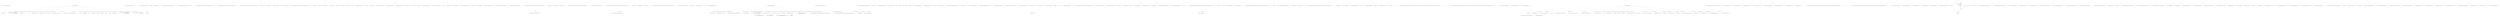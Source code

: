 digraph  {
n72 [label="QuantConnect.Scheduling.ScheduledEvent", span=""];
n73 [label="QuantConnect.Scheduling.ScheduledEventException", span=""];
n0 [cluster="QuantConnect.Scheduling.ScheduledEvent.ScheduledEvent(string, System.DateTime, System.Action<string, System.DateTime>)", label="Entry QuantConnect.Scheduling.ScheduledEvent.ScheduledEvent(string, System.DateTime, System.Action<string, System.DateTime>)", span="88-88"];
n1 [cluster="QuantConnect.Scheduling.ScheduledEvent.ScheduledEvent(string, System.DateTime, System.Action<string, System.DateTime>)", label="Exit QuantConnect.Scheduling.ScheduledEvent.ScheduledEvent(string, System.DateTime, System.Action<string, System.DateTime>)", span="88-88"];
n2 [cluster="QuantConnect.Scheduling.ScheduledEvent.ScheduledEvent(string, System.Collections.Generic.IEnumerable<System.DateTime>, System.Action<string, System.DateTime>)", label="Entry QuantConnect.Scheduling.ScheduledEvent.ScheduledEvent(string, System.Collections.Generic.IEnumerable<System.DateTime>, System.Action<string, System.DateTime>)", span="99-99"];
n3 [cluster="QuantConnect.Scheduling.ScheduledEvent.ScheduledEvent(string, System.Collections.Generic.IEnumerable<System.DateTime>, System.Action<string, System.DateTime>)", label="Exit QuantConnect.Scheduling.ScheduledEvent.ScheduledEvent(string, System.Collections.Generic.IEnumerable<System.DateTime>, System.Action<string, System.DateTime>)", span="99-99"];
n4 [cluster="QuantConnect.Scheduling.ScheduledEvent.ScheduledEvent(string, System.Collections.Generic.IEnumerator<System.DateTime>, System.Action<string, System.DateTime>)", label="Entry QuantConnect.Scheduling.ScheduledEvent.ScheduledEvent(string, System.Collections.Generic.IEnumerator<System.DateTime>, System.Action<string, System.DateTime>)", span="110-110"];
n5 [cluster="QuantConnect.Scheduling.ScheduledEvent.ScheduledEvent(string, System.Collections.Generic.IEnumerator<System.DateTime>, System.Action<string, System.DateTime>)", label="_name = name", span="112-112"];
n6 [cluster="QuantConnect.Scheduling.ScheduledEvent.ScheduledEvent(string, System.Collections.Generic.IEnumerator<System.DateTime>, System.Action<string, System.DateTime>)", label="_callback = callback", span="113-113"];
n7 [cluster="QuantConnect.Scheduling.ScheduledEvent.ScheduledEvent(string, System.Collections.Generic.IEnumerator<System.DateTime>, System.Action<string, System.DateTime>)", label="_orderedEventUtcTimes = orderedEventUtcTimes", span="114-114"];
n8 [cluster="QuantConnect.Scheduling.ScheduledEvent.ScheduledEvent(string, System.Collections.Generic.IEnumerator<System.DateTime>, System.Action<string, System.DateTime>)", label="_endOfScheduledEvents = !_orderedEventUtcTimes.MoveNext()", span="117-117"];
n9 [cluster="QuantConnect.Scheduling.ScheduledEvent.ScheduledEvent(string, System.Collections.Generic.IEnumerator<System.DateTime>, System.Action<string, System.DateTime>)", label="Enabled = true", span="119-119"];
n11 [cluster="System.Collections.IEnumerator.MoveNext()", label="Entry System.Collections.IEnumerator.MoveNext()", span="0-0"];
n10 [cluster="QuantConnect.Scheduling.ScheduledEvent.ScheduledEvent(string, System.Collections.Generic.IEnumerator<System.DateTime>, System.Action<string, System.DateTime>)", label="Exit QuantConnect.Scheduling.ScheduledEvent.ScheduledEvent(string, System.Collections.Generic.IEnumerator<System.DateTime>, System.Action<string, System.DateTime>)", span="110-110"];
n12 [cluster="QuantConnect.Scheduling.ScheduledEvent.Scan(System.DateTime)", label="Entry QuantConnect.Scheduling.ScheduledEvent.Scan(System.DateTime)", span="126-126"];
n13 [cluster="QuantConnect.Scheduling.ScheduledEvent.Scan(System.DateTime)", label=_endOfScheduledEvents, span="128-128"];
n23 [cluster="QuantConnect.Scheduling.ScheduledEvent.Scan(System.DateTime)", label="utcTime >= _orderedEventUtcTimes.Current", span="154-154"];
n25 [cluster="QuantConnect.Scheduling.ScheduledEvent.Scan(System.DateTime)", label="Log.Trace(string.Format(''ScheduledEvent.{0}: Firing at {1} UTC Scheduled at {2} UTC'', Name,\r\n                            utcTime.ToString(DateFormat.UI),\r\n                            _orderedEventUtcTimes.Current.ToString(DateFormat.UI))\r\n                            )", span="158-161"];
n14 [cluster="QuantConnect.Scheduling.ScheduledEvent.Scan(System.DateTime)", label="return;", span="130-130"];
n15 [cluster="QuantConnect.Scheduling.ScheduledEvent.Scan(System.DateTime)", label=_needsMoveNext, span="135-135"];
n16 [cluster="QuantConnect.Scheduling.ScheduledEvent.Scan(System.DateTime)", label="!_orderedEventUtcTimes.MoveNext()", span="138-138"];
n17 [cluster="QuantConnect.Scheduling.ScheduledEvent.Scan(System.DateTime)", label=IsLoggingEnabled, span="140-140"];
n21 [cluster="QuantConnect.Scheduling.ScheduledEvent.Scan(System.DateTime)", label=IsLoggingEnabled, span="147-147"];
n18 [cluster="QuantConnect.Scheduling.ScheduledEvent.Scan(System.DateTime)", label="Log.Trace(string.Format(''ScheduledEvent.{0}: Completed scheduled events.'', Name))", span="142-142"];
n19 [cluster="QuantConnect.Scheduling.ScheduledEvent.Scan(System.DateTime)", label="_endOfScheduledEvents = true", span="144-144"];
n31 [cluster="string.Format(string, object)", label="Entry string.Format(string, object)", span="0-0"];
n32 [cluster="QuantConnect.Logging.Log.Trace(string, bool)", label="Entry QuantConnect.Logging.Log.Trace(string, bool)", span="106-106"];
n20 [cluster="QuantConnect.Scheduling.ScheduledEvent.Scan(System.DateTime)", label="return;", span="145-145"];
n22 [cluster="QuantConnect.Scheduling.ScheduledEvent.Scan(System.DateTime)", label="Log.Trace(string.Format(''ScheduledEvent.{0}: Next event: {1} UTC'', Name, _orderedEventUtcTimes.Current.ToString(DateFormat.UI)))", span="149-149"];
n33 [cluster="System.DateTime.ToString(string)", label="Entry System.DateTime.ToString(string)", span="0-0"];
n34 [cluster="string.Format(string, object, object)", label="Entry string.Format(string, object, object)", span="0-0"];
n24 [cluster="QuantConnect.Scheduling.ScheduledEvent.Scan(System.DateTime)", label=IsLoggingEnabled, span="156-156"];
n28 [cluster="QuantConnect.Scheduling.ScheduledEvent.Scan(System.DateTime)", label="_needsMoveNext = false", span="170-170"];
n26 [cluster="QuantConnect.Scheduling.ScheduledEvent.Scan(System.DateTime)", label="OnEventFired(_orderedEventUtcTimes.Current)", span="164-164"];
n35 [cluster="string.Format(string, object, object, object)", label="Entry string.Format(string, object, object, object)", span="0-0"];
n27 [cluster="QuantConnect.Scheduling.ScheduledEvent.Scan(System.DateTime)", label="_needsMoveNext = true", span="165-165"];
n36 [cluster="QuantConnect.Scheduling.ScheduledEvent.OnEventFired(System.DateTime)", label="Entry QuantConnect.Scheduling.ScheduledEvent.OnEventFired(System.DateTime)", span="228-228"];
n29 [cluster="QuantConnect.Scheduling.ScheduledEvent.Scan(System.DateTime)", label=_needsMoveNext, span="176-176"];
n30 [cluster="QuantConnect.Scheduling.ScheduledEvent.Scan(System.DateTime)", label="Exit QuantConnect.Scheduling.ScheduledEvent.Scan(System.DateTime)", span="126-126"];
n37 [cluster="QuantConnect.Scheduling.ScheduledEvent.SkipEventsUntil(System.DateTime)", label="Entry QuantConnect.Scheduling.ScheduledEvent.SkipEventsUntil(System.DateTime)", span="183-183"];
n38 [cluster="QuantConnect.Scheduling.ScheduledEvent.SkipEventsUntil(System.DateTime)", label="utcTime < _orderedEventUtcTimes.Current", span="186-186"];
n41 [cluster="QuantConnect.Scheduling.ScheduledEvent.SkipEventsUntil(System.DateTime)", label="utcTime <= _orderedEventUtcTimes.Current", span="191-191"];
n44 [cluster="QuantConnect.Scheduling.ScheduledEvent.SkipEventsUntil(System.DateTime)", label="Log.Trace(string.Format(''ScheduledEvent.{0}: Skipped events before {1}. Next event: {2}'', Name,\r\n                            utcTime.ToString(DateFormat.UI),\r\n                            _orderedEventUtcTimes.Current.ToString(DateFormat.UI)\r\n                            ))", span="198-201"];
n47 [cluster="QuantConnect.Scheduling.ScheduledEvent.SkipEventsUntil(System.DateTime)", label="Log.Trace(string.Format(''ScheduledEvent.{0}: Exhausted event stream during skip until {1}'', Name,\r\n                    utcTime.ToString(DateFormat.UI)\r\n                    ))", span="208-210"];
n39 [cluster="QuantConnect.Scheduling.ScheduledEvent.SkipEventsUntil(System.DateTime)", label="return;", span="186-186"];
n40 [cluster="QuantConnect.Scheduling.ScheduledEvent.SkipEventsUntil(System.DateTime)", label="_orderedEventUtcTimes.MoveNext()", span="188-188"];
n46 [cluster="QuantConnect.Scheduling.ScheduledEvent.SkipEventsUntil(System.DateTime)", label=IsLoggingEnabled, span="206-206"];
n42 [cluster="QuantConnect.Scheduling.ScheduledEvent.SkipEventsUntil(System.DateTime)", label="_needsMoveNext = false", span="194-194"];
n43 [cluster="QuantConnect.Scheduling.ScheduledEvent.SkipEventsUntil(System.DateTime)", label=IsLoggingEnabled, span="196-196"];
n45 [cluster="QuantConnect.Scheduling.ScheduledEvent.SkipEventsUntil(System.DateTime)", label="return;", span="203-203"];
n48 [cluster="QuantConnect.Scheduling.ScheduledEvent.SkipEventsUntil(System.DateTime)", label="_endOfScheduledEvents = true", span="212-212"];
n49 [cluster="QuantConnect.Scheduling.ScheduledEvent.SkipEventsUntil(System.DateTime)", label="Exit QuantConnect.Scheduling.ScheduledEvent.SkipEventsUntil(System.DateTime)", span="183-183"];
n50 [cluster="QuantConnect.Scheduling.ScheduledEvent.System.IDisposable.Dispose()", label="Entry QuantConnect.Scheduling.ScheduledEvent.System.IDisposable.Dispose()", span="219-219"];
n51 [cluster="QuantConnect.Scheduling.ScheduledEvent.System.IDisposable.Dispose()", label="_orderedEventUtcTimes.Dispose()", span="221-221"];
n52 [cluster="QuantConnect.Scheduling.ScheduledEvent.System.IDisposable.Dispose()", label="Exit QuantConnect.Scheduling.ScheduledEvent.System.IDisposable.Dispose()", span="219-219"];
n53 [cluster="System.IDisposable.Dispose()", label="Entry System.IDisposable.Dispose()", span="0-0"];
n54 [cluster="QuantConnect.Scheduling.ScheduledEvent.OnEventFired(System.DateTime)", label="!Enabled", span="233-233"];
n60 [cluster="QuantConnect.Scheduling.ScheduledEvent.OnEventFired(System.DateTime)", label="handler(_name, triggerTime)", span="240-240"];
n55 [cluster="QuantConnect.Scheduling.ScheduledEvent.OnEventFired(System.DateTime)", label="return;", span="233-233"];
n56 [cluster="QuantConnect.Scheduling.ScheduledEvent.OnEventFired(System.DateTime)", label="_callback != null", span="235-235"];
n57 [cluster="QuantConnect.Scheduling.ScheduledEvent.OnEventFired(System.DateTime)", label="_callback(_name, _orderedEventUtcTimes.Current)", span="237-237"];
n58 [cluster="QuantConnect.Scheduling.ScheduledEvent.OnEventFired(System.DateTime)", label="var handler = EventFired", span="239-239"];
n66 [cluster="System.Action<T1, T2>.Invoke(T1, T2)", label="Entry System.Action<T1, T2>.Invoke(T1, T2)", span="0-0"];
n59 [cluster="QuantConnect.Scheduling.ScheduledEvent.OnEventFired(System.DateTime)", label="handler != null", span="240-240"];
n61 [cluster="QuantConnect.Scheduling.ScheduledEvent.OnEventFired(System.DateTime)", label=Exception, span="242-242"];
n65 [cluster="QuantConnect.Scheduling.ScheduledEvent.OnEventFired(System.DateTime)", label="Exit QuantConnect.Scheduling.ScheduledEvent.OnEventFired(System.DateTime)", span="228-228"];
n62 [cluster="QuantConnect.Scheduling.ScheduledEvent.OnEventFired(System.DateTime)", label="Log.Error($''ScheduledEvent.Scan(): Exception was thrown in OnEventFired: {ex}'')", span="244-244"];
n63 [cluster="QuantConnect.Scheduling.ScheduledEvent.OnEventFired(System.DateTime)", label="_needsMoveNext = true", span="247-247"];
n67 [cluster="QuantConnect.Logging.Log.Error(string, bool)", label="Entry QuantConnect.Logging.Log.Error(string, bool)", span="65-65"];
n64 [cluster="QuantConnect.Scheduling.ScheduledEvent.OnEventFired(System.DateTime)", label="throw new ScheduledEventException(ex.ToString());", span="248-248"];
n68 [cluster="QuantConnect.Scheduling.ScheduledEventException.ScheduledEventException(string)", label="Entry QuantConnect.Scheduling.ScheduledEventException.ScheduledEventException(string)", span="267-267"];
n69 [cluster="System.Exception.ToString()", label="Entry System.Exception.ToString()", span="0-0"];
n70 [cluster="QuantConnect.Scheduling.ScheduledEventException.ScheduledEventException(string)", label="ScheduledEventExceptionMessage = exceptionMessage", span="269-269"];
n71 [cluster="QuantConnect.Scheduling.ScheduledEventException.ScheduledEventException(string)", label="Exit QuantConnect.Scheduling.ScheduledEventException.ScheduledEventException(string)", span="267-267"];
m0_0 [cluster="QuantConnect.Packets.AlgorithmNodePacket.AlgorithmNodePacket(QuantConnect.Packets.PacketType)", file="AlgorithmNodePacket.cs", label="Entry QuantConnect.Packets.AlgorithmNodePacket.AlgorithmNodePacket(QuantConnect.Packets.PacketType)", span="30-30"];
m0_1 [cluster="QuantConnect.Packets.AlgorithmNodePacket.AlgorithmNodePacket(QuantConnect.Packets.PacketType)", file="AlgorithmNodePacket.cs", label="Exit QuantConnect.Packets.AlgorithmNodePacket.AlgorithmNodePacket(QuantConnect.Packets.PacketType)", span="30-30"];
m1_8 [cluster="QuantConnect.Securities.Crypto.Crypto.Crypto(QuantConnect.Symbol, QuantConnect.Securities.SecurityExchangeHours, QuantConnect.Securities.Cash, QuantConnect.Securities.SymbolProperties)", file="IResultHandler.cs", label="Entry QuantConnect.Securities.Crypto.Crypto.Crypto(QuantConnect.Symbol, QuantConnect.Securities.SecurityExchangeHours, QuantConnect.Securities.Cash, QuantConnect.Securities.SymbolProperties)", span="69-69"];
m1_9 [cluster="QuantConnect.Securities.Crypto.Crypto.Crypto(QuantConnect.Symbol, QuantConnect.Securities.SecurityExchangeHours, QuantConnect.Securities.Cash, QuantConnect.Securities.SymbolProperties)", file="IResultHandler.cs", label="Holdings = new CryptoHolding(this)", span="86-86"];
m1_11 [cluster="QuantConnect.Securities.Crypto.Crypto.Crypto(QuantConnect.Symbol, QuantConnect.Securities.SecurityExchangeHours, QuantConnect.Securities.Cash, QuantConnect.Securities.SymbolProperties)", file="IResultHandler.cs", label="Forex.Forex.DecomposeCurrencyPair(symbol.Value, out baseCurrencySymbol, out quoteCurrencySymbol)", span="90-90"];
m1_10 [cluster="QuantConnect.Securities.Crypto.Crypto.Crypto(QuantConnect.Symbol, QuantConnect.Securities.SecurityExchangeHours, QuantConnect.Securities.Cash, QuantConnect.Securities.SymbolProperties)", file="IResultHandler.cs", label="string baseCurrencySymbol, quoteCurrencySymbol", span="89-89"];
m1_12 [cluster="QuantConnect.Securities.Crypto.Crypto.Crypto(QuantConnect.Symbol, QuantConnect.Securities.SecurityExchangeHours, QuantConnect.Securities.Cash, QuantConnect.Securities.SymbolProperties)", file="IResultHandler.cs", label="BaseCurrencySymbol = baseCurrencySymbol", span="91-91"];
m1_13 [cluster="QuantConnect.Securities.Crypto.Crypto.Crypto(QuantConnect.Symbol, QuantConnect.Securities.SecurityExchangeHours, QuantConnect.Securities.Cash, QuantConnect.Securities.SymbolProperties)", file="IResultHandler.cs", label="Exit QuantConnect.Securities.Crypto.Crypto.Crypto(QuantConnect.Symbol, QuantConnect.Securities.SecurityExchangeHours, QuantConnect.Securities.Cash, QuantConnect.Securities.SymbolProperties)", span="69-69"];
m1_6 [cluster="QuantConnect.Securities.Crypto.CryptoHolding.CryptoHolding(QuantConnect.Securities.Crypto.Crypto)", file="IResultHandler.cs", label="Entry QuantConnect.Securities.Crypto.CryptoHolding.CryptoHolding(QuantConnect.Securities.Crypto.Crypto)", span="27-27"];
m1_0 [cluster="QuantConnect.Securities.Crypto.Crypto.Crypto(QuantConnect.Securities.SecurityExchangeHours, QuantConnect.Securities.Cash, QuantConnect.Data.SubscriptionDataConfig, QuantConnect.Securities.SymbolProperties)", file="IResultHandler.cs", label="Entry QuantConnect.Securities.Crypto.Crypto.Crypto(QuantConnect.Securities.SecurityExchangeHours, QuantConnect.Securities.Cash, QuantConnect.Data.SubscriptionDataConfig, QuantConnect.Securities.SymbolProperties)", span="37-37"];
m1_1 [cluster="QuantConnect.Securities.Crypto.Crypto.Crypto(QuantConnect.Securities.SecurityExchangeHours, QuantConnect.Securities.Cash, QuantConnect.Data.SubscriptionDataConfig, QuantConnect.Securities.SymbolProperties)", file="IResultHandler.cs", label="Holdings = new CryptoHolding(this)", span="54-54"];
m1_3 [cluster="QuantConnect.Securities.Crypto.Crypto.Crypto(QuantConnect.Securities.SecurityExchangeHours, QuantConnect.Securities.Cash, QuantConnect.Data.SubscriptionDataConfig, QuantConnect.Securities.SymbolProperties)", file="IResultHandler.cs", label="Forex.Forex.DecomposeCurrencyPair(config.Symbol.Value, out baseCurrencySymbol, out quoteCurrencySymbol)", span="58-58"];
m1_2 [cluster="QuantConnect.Securities.Crypto.Crypto.Crypto(QuantConnect.Securities.SecurityExchangeHours, QuantConnect.Securities.Cash, QuantConnect.Data.SubscriptionDataConfig, QuantConnect.Securities.SymbolProperties)", file="IResultHandler.cs", label="string baseCurrencySymbol, quoteCurrencySymbol", span="57-57"];
m1_4 [cluster="QuantConnect.Securities.Crypto.Crypto.Crypto(QuantConnect.Securities.SecurityExchangeHours, QuantConnect.Securities.Cash, QuantConnect.Data.SubscriptionDataConfig, QuantConnect.Securities.SymbolProperties)", file="IResultHandler.cs", label="BaseCurrencySymbol = baseCurrencySymbol", span="59-59"];
m1_5 [cluster="QuantConnect.Securities.Crypto.Crypto.Crypto(QuantConnect.Securities.SecurityExchangeHours, QuantConnect.Securities.Cash, QuantConnect.Data.SubscriptionDataConfig, QuantConnect.Securities.SymbolProperties)", file="IResultHandler.cs", label="Exit QuantConnect.Securities.Crypto.Crypto.Crypto(QuantConnect.Securities.SecurityExchangeHours, QuantConnect.Securities.Cash, QuantConnect.Data.SubscriptionDataConfig, QuantConnect.Securities.SymbolProperties)", span="37-37"];
m1_7 [cluster="QuantConnect.Securities.Forex.Forex.DecomposeCurrencyPair(string, out string, out string)", file="IResultHandler.cs", label="Entry QuantConnect.Securities.Forex.Forex.DecomposeCurrencyPair(string, out string, out string)", span="108-108"];
m1_14 [file="IResultHandler.cs", label="QuantConnect.Securities.Crypto.Crypto", span=""];
m3_54 [cluster="QuantConnect.Logging.Log.Error(System.Exception, string, bool)", file="LiveTradingRealTimeHandler.cs", label="Entry QuantConnect.Logging.Log.Error(System.Exception, string, bool)", span="98-98"];
m3_25 [cluster="Unk.Where", file="LiveTradingRealTimeHandler.cs", label="Entry Unk.Where", span=""];
m3_71 [cluster="QuantConnect.Lean.Engine.RealTime.LiveTradingRealTimeHandler.Remove(string)", file="LiveTradingRealTimeHandler.cs", label="Entry QuantConnect.Lean.Engine.RealTime.LiveTradingRealTimeHandler.Remove(string)", span="173-173"];
m3_72 [cluster="QuantConnect.Lean.Engine.RealTime.LiveTradingRealTimeHandler.Remove(string)", file="LiveTradingRealTimeHandler.cs", label="ScheduledEvent scheduledEvent", span="175-175"];
m3_73 [cluster="QuantConnect.Lean.Engine.RealTime.LiveTradingRealTimeHandler.Remove(string)", file="LiveTradingRealTimeHandler.cs", label="_scheduledEvents.TryRemove(name, out scheduledEvent)", span="176-176"];
m3_74 [cluster="QuantConnect.Lean.Engine.RealTime.LiveTradingRealTimeHandler.Remove(string)", file="LiveTradingRealTimeHandler.cs", label="Exit QuantConnect.Lean.Engine.RealTime.LiveTradingRealTimeHandler.Remove(string)", span="173-173"];
m3_81 [cluster="System.Threading.CancellationTokenSource.Cancel()", file="LiveTradingRealTimeHandler.cs", label="Entry System.Threading.CancellationTokenSource.Cancel()", span="0-0"];
m3_28 [cluster="lambda expression", file="LiveTradingRealTimeHandler.cs", label="Entry lambda expression", span="76-80"];
m3_29 [cluster="lambda expression", file="LiveTradingRealTimeHandler.cs", label="RefreshMarketHoursToday(triggerTime.ConvertFromUtc(_algorithm.TimeZone).Date)", span="79-79"];
m3_31 [cluster="lambda expression", file="LiveTradingRealTimeHandler.cs", label="Entry lambda expression", span="86-86"];
m3_30 [cluster="lambda expression", file="LiveTradingRealTimeHandler.cs", label="Exit lambda expression", span="76-80"];
m3_32 [cluster="lambda expression", file="LiveTradingRealTimeHandler.cs", label="x.IsInternalFeed()", span="86-86"];
m3_33 [cluster="lambda expression", file="LiveTradingRealTimeHandler.cs", label="Exit lambda expression", span="86-86"];
m3_26 [cluster="Unk.EverySecurityEndOfDay", file="LiveTradingRealTimeHandler.cs", label="Entry Unk.EverySecurityEndOfDay", span=""];
m3_78 [cluster="QuantConnect.Lean.Engine.RealTime.LiveTradingRealTimeHandler.Exit()", file="LiveTradingRealTimeHandler.cs", label="Entry QuantConnect.Lean.Engine.RealTime.LiveTradingRealTimeHandler.Exit()", span="192-192"];
m3_79 [cluster="QuantConnect.Lean.Engine.RealTime.LiveTradingRealTimeHandler.Exit()", file="LiveTradingRealTimeHandler.cs", label="_cancellationTokenSource.Cancel()", span="194-194"];
m3_80 [cluster="QuantConnect.Lean.Engine.RealTime.LiveTradingRealTimeHandler.Exit()", file="LiveTradingRealTimeHandler.cs", label="Exit QuantConnect.Lean.Engine.RealTime.LiveTradingRealTimeHandler.Exit()", span="192-192"];
m3_51 [cluster="System.Convert.ToInt32(double)", file="LiveTradingRealTimeHandler.cs", label="Entry System.Convert.ToInt32(double)", span="0-0"];
m3_50 [cluster="System.DateTime.RoundUp(System.TimeSpan)", file="LiveTradingRealTimeHandler.cs", label="Entry System.DateTime.RoundUp(System.TimeSpan)", span="509-509"];
m3_18 [cluster="QuantConnect.Lean.Engine.RealTime.LiveTradingRealTimeHandler.RefreshMarketHoursToday(System.DateTime)", file="LiveTradingRealTimeHandler.cs", label="Entry QuantConnect.Lean.Engine.RealTime.LiveTradingRealTimeHandler.RefreshMarketHoursToday(System.DateTime)", span="140-140"];
m3_56 [cluster="QuantConnect.Lean.Engine.RealTime.LiveTradingRealTimeHandler.RefreshMarketHoursToday(System.DateTime)", file="LiveTradingRealTimeHandler.cs", label="date = date.Date", span="142-142"];
m3_57 [cluster="QuantConnect.Lean.Engine.RealTime.LiveTradingRealTimeHandler.RefreshMarketHoursToday(System.DateTime)", file="LiveTradingRealTimeHandler.cs", label="_algorithm.Securities.Values", span="145-145"];
m3_58 [cluster="QuantConnect.Lean.Engine.RealTime.LiveTradingRealTimeHandler.RefreshMarketHoursToday(System.DateTime)", file="LiveTradingRealTimeHandler.cs", label="var marketHours = _api.MarketToday(date, security.Symbol)", span="147-147"];
m3_59 [cluster="QuantConnect.Lean.Engine.RealTime.LiveTradingRealTimeHandler.RefreshMarketHoursToday(System.DateTime)", file="LiveTradingRealTimeHandler.cs", label="security.Exchange.SetMarketHours(marketHours, date.DayOfWeek)", span="148-148"];
m3_60 [cluster="QuantConnect.Lean.Engine.RealTime.LiveTradingRealTimeHandler.RefreshMarketHoursToday(System.DateTime)", file="LiveTradingRealTimeHandler.cs", label="var localMarketHours = security.Exchange.Hours.MarketHours[date.DayOfWeek]", span="149-149"];
m3_61 [cluster="QuantConnect.Lean.Engine.RealTime.LiveTradingRealTimeHandler.RefreshMarketHoursToday(System.DateTime)", file="LiveTradingRealTimeHandler.cs", label="Log.Trace(string.Format(''LiveTradingRealTimeHandler.SetupEvents({0}): Market hours set: Symbol: {1} {2}'',\r\n                        security.Type, security.Symbol, localMarketHours))", span="150-151"];
m3_62 [cluster="QuantConnect.Lean.Engine.RealTime.LiveTradingRealTimeHandler.RefreshMarketHoursToday(System.DateTime)", file="LiveTradingRealTimeHandler.cs", label="Exit QuantConnect.Lean.Engine.RealTime.LiveTradingRealTimeHandler.RefreshMarketHoursToday(System.DateTime)", span="140-140"];
m3_63 [cluster="QuantConnect.Interfaces.IApi.MarketToday(System.DateTime, QuantConnect.Symbol)", file="LiveTradingRealTimeHandler.cs", label="Entry QuantConnect.Interfaces.IApi.MarketToday(System.DateTime, QuantConnect.Symbol)", span="291-291"];
m3_75 [cluster="System.Collections.Concurrent.ConcurrentDictionary<TKey, TValue>.TryRemove(TKey, out TValue)", file="LiveTradingRealTimeHandler.cs", label="Entry System.Collections.Concurrent.ConcurrentDictionary<TKey, TValue>.TryRemove(TKey, out TValue)", span="0-0"];
m3_35 [cluster="QuantConnect.Lean.Engine.RealTime.LiveTradingRealTimeHandler.Run()", file="LiveTradingRealTimeHandler.cs", label="Entry QuantConnect.Lean.Engine.RealTime.LiveTradingRealTimeHandler.Run()", span="105-105"];
m3_36 [cluster="QuantConnect.Lean.Engine.RealTime.LiveTradingRealTimeHandler.Run()", file="LiveTradingRealTimeHandler.cs", label="_isActive = true", span="107-107"];
m3_37 [cluster="QuantConnect.Lean.Engine.RealTime.LiveTradingRealTimeHandler.Run()", file="LiveTradingRealTimeHandler.cs", label="!_cancellationTokenSource.IsCancellationRequested", span="110-110"];
m3_38 [cluster="QuantConnect.Lean.Engine.RealTime.LiveTradingRealTimeHandler.Run()", file="LiveTradingRealTimeHandler.cs", label="var time = DateTime.UtcNow", span="114-114"];
m3_46 [cluster="QuantConnect.Lean.Engine.RealTime.LiveTradingRealTimeHandler.Run()", file="LiveTradingRealTimeHandler.cs", label="_isActive = false", span="133-133"];
m3_39 [cluster="QuantConnect.Lean.Engine.RealTime.LiveTradingRealTimeHandler.Run()", file="LiveTradingRealTimeHandler.cs", label="var nextSecond = time.RoundUp(TimeSpan.FromSeconds(1))", span="117-117"];
m3_40 [cluster="QuantConnect.Lean.Engine.RealTime.LiveTradingRealTimeHandler.Run()", file="LiveTradingRealTimeHandler.cs", label="var delay = Convert.ToInt32((nextSecond - time).TotalMilliseconds)", span="118-118"];
m3_43 [cluster="QuantConnect.Lean.Engine.RealTime.LiveTradingRealTimeHandler.Run()", file="LiveTradingRealTimeHandler.cs", label="scheduledEvent.Value.Scan(time)", span="124-124"];
m3_41 [cluster="QuantConnect.Lean.Engine.RealTime.LiveTradingRealTimeHandler.Run()", file="LiveTradingRealTimeHandler.cs", label="Thread.Sleep(delay < 0 ? 1 : delay)", span="119-119"];
m3_42 [cluster="QuantConnect.Lean.Engine.RealTime.LiveTradingRealTimeHandler.Run()", file="LiveTradingRealTimeHandler.cs", label=_scheduledEvents, span="122-122"];
m3_44 [cluster="QuantConnect.Lean.Engine.RealTime.LiveTradingRealTimeHandler.Run()", file="LiveTradingRealTimeHandler.cs", label=Exception, span="127-127"];
m3_45 [cluster="QuantConnect.Lean.Engine.RealTime.LiveTradingRealTimeHandler.Run()", file="LiveTradingRealTimeHandler.cs", label="Log.Error(err)", span="129-129"];
m3_47 [cluster="QuantConnect.Lean.Engine.RealTime.LiveTradingRealTimeHandler.Run()", file="LiveTradingRealTimeHandler.cs", label="Log.Trace(''LiveTradingRealTimeHandler.Run(): Exiting thread... Exit triggered: '' + _cancellationTokenSource.IsCancellationRequested)", span="134-134"];
m3_48 [cluster="QuantConnect.Lean.Engine.RealTime.LiveTradingRealTimeHandler.Run()", file="LiveTradingRealTimeHandler.cs", label="Exit QuantConnect.Lean.Engine.RealTime.LiveTradingRealTimeHandler.Run()", span="105-105"];
m3_64 [cluster="QuantConnect.Securities.SecurityExchange.SetMarketHours(System.Collections.Generic.IEnumerable<QuantConnect.Securities.MarketHoursSegment>, params System.DayOfWeek[])", file="LiveTradingRealTimeHandler.cs", label="Entry QuantConnect.Securities.SecurityExchange.SetMarketHours(System.Collections.Generic.IEnumerable<QuantConnect.Securities.MarketHoursSegment>, params System.DayOfWeek[])", span="126-126"];
m3_16 [cluster="System.Threading.CancellationTokenSource.CancellationTokenSource()", file="LiveTradingRealTimeHandler.cs", label="Entry System.Threading.CancellationTokenSource.CancellationTokenSource()", span="0-0"];
m3_27 [cluster="QuantConnect.Scheduling.ScheduledEvent.SkipEventsUntil(System.DateTime)", file="LiveTradingRealTimeHandler.cs", label="Entry QuantConnect.Scheduling.ScheduledEvent.SkipEventsUntil(System.DateTime)", span="183-183"];
m3_52 [cluster="System.Threading.Thread.Sleep(int)", file="LiveTradingRealTimeHandler.cs", label="Entry System.Threading.Thread.Sleep(int)", span="0-0"];
m3_70 [cluster="System.Collections.Concurrent.ConcurrentDictionary<K, V>.AddOrUpdate<K, V>(K, V)", file="LiveTradingRealTimeHandler.cs", label="Entry System.Collections.Concurrent.ConcurrentDictionary<K, V>.AddOrUpdate<K, V>(K, V)", span="134-134"];
m3_34 [cluster="QuantConnect.Securities.Security.IsInternalFeed()", file="LiveTradingRealTimeHandler.cs", label="Entry QuantConnect.Securities.Security.IsInternalFeed()", span="30-30"];
m3_20 [cluster="QuantConnect.Time.EachDay(System.DateTime, System.DateTime)", file="LiveTradingRealTimeHandler.cs", label="Entry QuantConnect.Time.EachDay(System.DateTime, System.DateTime)", span="233-233"];
m3_65 [cluster="string.Format(string, object, object, object)", file="LiveTradingRealTimeHandler.cs", label="Entry string.Format(string, object, object, object)", span="0-0"];
m3_76 [cluster="QuantConnect.Lean.Engine.RealTime.LiveTradingRealTimeHandler.SetTime(System.DateTime)", file="LiveTradingRealTimeHandler.cs", label="Entry QuantConnect.Lean.Engine.RealTime.LiveTradingRealTimeHandler.SetTime(System.DateTime)", span="183-183"];
m3_77 [cluster="QuantConnect.Lean.Engine.RealTime.LiveTradingRealTimeHandler.SetTime(System.DateTime)", file="LiveTradingRealTimeHandler.cs", label="Exit QuantConnect.Lean.Engine.RealTime.LiveTradingRealTimeHandler.SetTime(System.DateTime)", span="183-183"];
m3_22 [cluster="ScheduledEvent.cstr", file="LiveTradingRealTimeHandler.cs", label="Entry ScheduledEvent.cstr", span=""];
m3_0 [cluster="QuantConnect.Lean.Engine.RealTime.LiveTradingRealTimeHandler.Setup(QuantConnect.Interfaces.IAlgorithm, QuantConnect.Packets.AlgorithmNodePacket, QuantConnect.Lean.Engine.Results.IResultHandler, QuantConnect.Interfaces.IApi)", file="LiveTradingRealTimeHandler.cs", label="Entry QuantConnect.Lean.Engine.RealTime.LiveTradingRealTimeHandler.Setup(QuantConnect.Interfaces.IAlgorithm, QuantConnect.Packets.AlgorithmNodePacket, QuantConnect.Lean.Engine.Results.IResultHandler, QuantConnect.Interfaces.IApi)", span="58-58"];
m3_1 [cluster="QuantConnect.Lean.Engine.RealTime.LiveTradingRealTimeHandler.Setup(QuantConnect.Interfaces.IAlgorithm, QuantConnect.Packets.AlgorithmNodePacket, QuantConnect.Lean.Engine.Results.IResultHandler, QuantConnect.Interfaces.IApi)", file="LiveTradingRealTimeHandler.cs", label="_api = api", span="61-61"];
m3_2 [cluster="QuantConnect.Lean.Engine.RealTime.LiveTradingRealTimeHandler.Setup(QuantConnect.Interfaces.IAlgorithm, QuantConnect.Packets.AlgorithmNodePacket, QuantConnect.Lean.Engine.Results.IResultHandler, QuantConnect.Interfaces.IApi)", file="LiveTradingRealTimeHandler.cs", label="_algorithm = algorithm", span="62-62"];
m3_3 [cluster="QuantConnect.Lean.Engine.RealTime.LiveTradingRealTimeHandler.Setup(QuantConnect.Interfaces.IAlgorithm, QuantConnect.Packets.AlgorithmNodePacket, QuantConnect.Lean.Engine.Results.IResultHandler, QuantConnect.Interfaces.IApi)", file="LiveTradingRealTimeHandler.cs", label="_resultHandler = resultHandler", span="63-63"];
m3_13 [cluster="QuantConnect.Lean.Engine.RealTime.LiveTradingRealTimeHandler.Setup(QuantConnect.Interfaces.IAlgorithm, QuantConnect.Packets.AlgorithmNodePacket, QuantConnect.Lean.Engine.Results.IResultHandler, QuantConnect.Interfaces.IApi)", file="LiveTradingRealTimeHandler.cs", label="scheduledEvent.Value.SkipEventsUntil(algorithm.UtcTime)", span="95-95"];
m3_4 [cluster="QuantConnect.Lean.Engine.RealTime.LiveTradingRealTimeHandler.Setup(QuantConnect.Interfaces.IAlgorithm, QuantConnect.Packets.AlgorithmNodePacket, QuantConnect.Lean.Engine.Results.IResultHandler, QuantConnect.Interfaces.IApi)", file="LiveTradingRealTimeHandler.cs", label="_cancellationTokenSource = new CancellationTokenSource()", span="64-64"];
m3_5 [cluster="QuantConnect.Lean.Engine.RealTime.LiveTradingRealTimeHandler.Setup(QuantConnect.Interfaces.IAlgorithm, QuantConnect.Packets.AlgorithmNodePacket, QuantConnect.Lean.Engine.Results.IResultHandler, QuantConnect.Interfaces.IApi)", file="LiveTradingRealTimeHandler.cs", label="var todayInAlgorithmTimeZone = DateTime.UtcNow.ConvertFromUtc(_algorithm.TimeZone).Date", span="66-66"];
m3_6 [cluster="QuantConnect.Lean.Engine.RealTime.LiveTradingRealTimeHandler.Setup(QuantConnect.Interfaces.IAlgorithm, QuantConnect.Packets.AlgorithmNodePacket, QuantConnect.Lean.Engine.Results.IResultHandler, QuantConnect.Interfaces.IApi)", file="LiveTradingRealTimeHandler.cs", label="RefreshMarketHoursToday(todayInAlgorithmTimeZone)", span="69-69"];
m3_7 [cluster="QuantConnect.Lean.Engine.RealTime.LiveTradingRealTimeHandler.Setup(QuantConnect.Interfaces.IAlgorithm, QuantConnect.Packets.AlgorithmNodePacket, QuantConnect.Lean.Engine.Results.IResultHandler, QuantConnect.Interfaces.IApi)", file="LiveTradingRealTimeHandler.cs", label="var times =\r\n                from date in Time.EachDay(todayInAlgorithmTimeZone.AddDays(1), Time.EndOfTime)\r\n                select date.ConvertToUtc(_algorithm.TimeZone)", span="72-74"];
m3_9 [cluster="QuantConnect.Lean.Engine.RealTime.LiveTradingRealTimeHandler.Setup(QuantConnect.Interfaces.IAlgorithm, QuantConnect.Packets.AlgorithmNodePacket, QuantConnect.Lean.Engine.Results.IResultHandler, QuantConnect.Interfaces.IApi)", file="LiveTradingRealTimeHandler.cs", label="Add(ScheduledEventFactory.EveryAlgorithmEndOfDay(_algorithm, _resultHandler, todayInAlgorithmTimeZone, Time.EndOfTime, ScheduledEvent.AlgorithmEndOfDayDelta, DateTime.UtcNow))", span="83-83"];
m3_11 [cluster="QuantConnect.Lean.Engine.RealTime.LiveTradingRealTimeHandler.Setup(QuantConnect.Interfaces.IAlgorithm, QuantConnect.Packets.AlgorithmNodePacket, QuantConnect.Lean.Engine.Results.IResultHandler, QuantConnect.Interfaces.IApi)", file="LiveTradingRealTimeHandler.cs", label="Add(ScheduledEventFactory.EverySecurityEndOfDay(_algorithm, _resultHandler, security, todayInAlgorithmTimeZone, Time.EndOfTime, ScheduledEvent.SecurityEndOfDayDelta, DateTime.UtcNow))", span="89-89"];
m3_8 [cluster="QuantConnect.Lean.Engine.RealTime.LiveTradingRealTimeHandler.Setup(QuantConnect.Interfaces.IAlgorithm, QuantConnect.Packets.AlgorithmNodePacket, QuantConnect.Lean.Engine.Results.IResultHandler, QuantConnect.Interfaces.IApi)", file="LiveTradingRealTimeHandler.cs", label="Add(new ScheduledEvent(''RefreshMarketHours'', times, (name, triggerTime) =>\r\n            {\r\n                // refresh market hours from api every day\r\n                RefreshMarketHoursToday(triggerTime.ConvertFromUtc(_algorithm.TimeZone).Date);\r\n            }))", span="76-80"];
m3_10 [cluster="QuantConnect.Lean.Engine.RealTime.LiveTradingRealTimeHandler.Setup(QuantConnect.Interfaces.IAlgorithm, QuantConnect.Packets.AlgorithmNodePacket, QuantConnect.Lean.Engine.Results.IResultHandler, QuantConnect.Interfaces.IApi)", file="LiveTradingRealTimeHandler.cs", label="_algorithm.Securities.Values.Where(x => x.IsInternalFeed())", span="86-86"];
m3_12 [cluster="QuantConnect.Lean.Engine.RealTime.LiveTradingRealTimeHandler.Setup(QuantConnect.Interfaces.IAlgorithm, QuantConnect.Packets.AlgorithmNodePacket, QuantConnect.Lean.Engine.Results.IResultHandler, QuantConnect.Interfaces.IApi)", file="LiveTradingRealTimeHandler.cs", label=_scheduledEvents, span="92-92"];
m3_14 [cluster="QuantConnect.Lean.Engine.RealTime.LiveTradingRealTimeHandler.Setup(QuantConnect.Interfaces.IAlgorithm, QuantConnect.Packets.AlgorithmNodePacket, QuantConnect.Lean.Engine.Results.IResultHandler, QuantConnect.Interfaces.IApi)", file="LiveTradingRealTimeHandler.cs", label="scheduledEvent.Value.IsLoggingEnabled = Log.DebuggingEnabled", span="97-97"];
m3_15 [cluster="QuantConnect.Lean.Engine.RealTime.LiveTradingRealTimeHandler.Setup(QuantConnect.Interfaces.IAlgorithm, QuantConnect.Packets.AlgorithmNodePacket, QuantConnect.Lean.Engine.Results.IResultHandler, QuantConnect.Interfaces.IApi)", file="LiveTradingRealTimeHandler.cs", label="Exit QuantConnect.Lean.Engine.RealTime.LiveTradingRealTimeHandler.Setup(QuantConnect.Interfaces.IAlgorithm, QuantConnect.Packets.AlgorithmNodePacket, QuantConnect.Lean.Engine.Results.IResultHandler, QuantConnect.Interfaces.IApi)", span="58-58"];
m3_21 [cluster="Unk.ConvertToUtc", file="LiveTradingRealTimeHandler.cs", label="Entry Unk.ConvertToUtc", span=""];
m3_23 [cluster="QuantConnect.Lean.Engine.RealTime.LiveTradingRealTimeHandler.Add(QuantConnect.Scheduling.ScheduledEvent)", file="LiveTradingRealTimeHandler.cs", label="Entry QuantConnect.Lean.Engine.RealTime.LiveTradingRealTimeHandler.Add(QuantConnect.Scheduling.ScheduledEvent)", span="159-159"];
m3_66 [cluster="QuantConnect.Lean.Engine.RealTime.LiveTradingRealTimeHandler.Add(QuantConnect.Scheduling.ScheduledEvent)", file="LiveTradingRealTimeHandler.cs", label="_algorithm != null", span="161-161"];
m3_67 [cluster="QuantConnect.Lean.Engine.RealTime.LiveTradingRealTimeHandler.Add(QuantConnect.Scheduling.ScheduledEvent)", file="LiveTradingRealTimeHandler.cs", label="scheduledEvent.SkipEventsUntil(_algorithm.UtcTime)", span="163-163"];
m3_68 [cluster="QuantConnect.Lean.Engine.RealTime.LiveTradingRealTimeHandler.Add(QuantConnect.Scheduling.ScheduledEvent)", file="LiveTradingRealTimeHandler.cs", label="_scheduledEvents.AddOrUpdate(scheduledEvent.Name, scheduledEvent)", span="166-166"];
m3_69 [cluster="QuantConnect.Lean.Engine.RealTime.LiveTradingRealTimeHandler.Add(QuantConnect.Scheduling.ScheduledEvent)", file="LiveTradingRealTimeHandler.cs", label="Exit QuantConnect.Lean.Engine.RealTime.LiveTradingRealTimeHandler.Add(QuantConnect.Scheduling.ScheduledEvent)", span="159-159"];
m3_55 [cluster="QuantConnect.Logging.Log.Trace(string, bool)", file="LiveTradingRealTimeHandler.cs", label="Entry QuantConnect.Logging.Log.Trace(string, bool)", span="106-106"];
m3_19 [cluster="System.DateTime.AddDays(double)", file="LiveTradingRealTimeHandler.cs", label="Entry System.DateTime.AddDays(double)", span="0-0"];
m3_24 [cluster="QuantConnect.Lean.Engine.RealTime.ScheduledEventFactory.EveryAlgorithmEndOfDay(QuantConnect.Interfaces.IAlgorithm, QuantConnect.Lean.Engine.Results.IResultHandler, System.DateTime, System.DateTime, System.TimeSpan, System.DateTime?)", file="LiveTradingRealTimeHandler.cs", label="Entry QuantConnect.Lean.Engine.RealTime.ScheduledEventFactory.EveryAlgorithmEndOfDay(QuantConnect.Interfaces.IAlgorithm, QuantConnect.Lean.Engine.Results.IResultHandler, System.DateTime, System.DateTime, System.TimeSpan, System.DateTime?)", span="64-64"];
m3_49 [cluster="System.TimeSpan.FromSeconds(double)", file="LiveTradingRealTimeHandler.cs", label="Entry System.TimeSpan.FromSeconds(double)", span="0-0"];
m3_17 [cluster="System.DateTime.ConvertFromUtc(DateTimeZone, bool)", file="LiveTradingRealTimeHandler.cs", label="Entry System.DateTime.ConvertFromUtc(DateTimeZone, bool)", span="546-546"];
m3_82 [file="LiveTradingRealTimeHandler.cs", label="QuantConnect.Lean.Engine.RealTime.LiveTradingRealTimeHandler", span=""];
m4_0 [cluster="QuantConnect.Packets.Packet.Packet(QuantConnect.Packets.PacketType)", file="Packet.cs", label="Entry QuantConnect.Packets.Packet.Packet(QuantConnect.Packets.PacketType)", span="42-42"];
m4_1 [cluster="QuantConnect.Packets.Packet.Packet(QuantConnect.Packets.PacketType)", file="Packet.cs", label="Channel = ''''", span="44-44"];
m4_2 [cluster="QuantConnect.Packets.Packet.Packet(QuantConnect.Packets.PacketType)", file="Packet.cs", label="Type = type", span="45-45"];
m4_3 [cluster="QuantConnect.Packets.Packet.Packet(QuantConnect.Packets.PacketType)", file="Packet.cs", label="Exit QuantConnect.Packets.Packet.Packet(QuantConnect.Packets.PacketType)", span="42-42"];
m4_4 [file="Packet.cs", label="QuantConnect.Packets.Packet", span=""];
m6_5 [cluster="System.Collections.Concurrent.ConcurrentQueue<T>.ConcurrentQueue()", file="TestResultHandler.cs", label="Entry System.Collections.Concurrent.ConcurrentQueue<T>.ConcurrentQueue()", span="0-0"];
m6_52 [cluster="QuantConnect.Chart.Chart(string)", file="TestResultHandler.cs", label="Entry QuantConnect.Chart.Chart(string)", span="64-64"];
m6_86 [cluster="QuantConnect.Tests.Engine.TestResultHandler.SendFinalResult(QuantConnect.Packets.AlgorithmNodePacket, System.Collections.Generic.Dictionary<int, QuantConnect.Orders.Order>, System.Collections.Generic.Dictionary<System.DateTime, decimal>, System.Collections.Generic.Dictionary<string, QuantConnect.Holding>, QuantConnect.Statistics.StatisticsResults, System.Collections.Generic.Dictionary<string, string>)", file="TestResultHandler.cs", label="Entry QuantConnect.Tests.Engine.TestResultHandler.SendFinalResult(QuantConnect.Packets.AlgorithmNodePacket, System.Collections.Generic.Dictionary<int, QuantConnect.Orders.Order>, System.Collections.Generic.Dictionary<System.DateTime, decimal>, System.Collections.Generic.Dictionary<string, QuantConnect.Holding>, QuantConnect.Statistics.StatisticsResults, System.Collections.Generic.Dictionary<string, string>)", span="186-186"];
m6_87 [cluster="QuantConnect.Tests.Engine.TestResultHandler.SendFinalResult(QuantConnect.Packets.AlgorithmNodePacket, System.Collections.Generic.Dictionary<int, QuantConnect.Orders.Order>, System.Collections.Generic.Dictionary<System.DateTime, decimal>, System.Collections.Generic.Dictionary<string, QuantConnect.Holding>, QuantConnect.Statistics.StatisticsResults, System.Collections.Generic.Dictionary<string, string>)", file="TestResultHandler.cs", label="Exit QuantConnect.Tests.Engine.TestResultHandler.SendFinalResult(QuantConnect.Packets.AlgorithmNodePacket, System.Collections.Generic.Dictionary<int, QuantConnect.Orders.Order>, System.Collections.Generic.Dictionary<System.DateTime, decimal>, System.Collections.Generic.Dictionary<string, QuantConnect.Holding>, QuantConnect.Statistics.StatisticsResults, System.Collections.Generic.Dictionary<string, string>)", span="186-186"];
m6_92 [cluster="QuantConnect.Tests.Engine.TestResultHandler.RuntimeStatistic(string, string)", file="TestResultHandler.cs", label="Entry QuantConnect.Tests.Engine.TestResultHandler.RuntimeStatistic(string, string)", span="203-203"];
m6_93 [cluster="QuantConnect.Tests.Engine.TestResultHandler.RuntimeStatistic(string, string)", file="TestResultHandler.cs", label="Exit QuantConnect.Tests.Engine.TestResultHandler.RuntimeStatistic(string, string)", span="203-203"];
m6_25 [cluster="QuantConnect.Tests.Engine.TestResultHandler.DebugMessage(string)", file="TestResultHandler.cs", label="Entry QuantConnect.Tests.Engine.TestResultHandler.DebugMessage(string)", span="91-91"];
m6_26 [cluster="QuantConnect.Tests.Engine.TestResultHandler.DebugMessage(string)", file="TestResultHandler.cs", label="Messages.Enqueue(new DebugPacket(_job.ProjectId, _job.AlgorithmId, _job.CompileId, message))", span="93-93"];
m6_27 [cluster="QuantConnect.Tests.Engine.TestResultHandler.DebugMessage(string)", file="TestResultHandler.cs", label="Exit QuantConnect.Tests.Engine.TestResultHandler.DebugMessage(string)", span="91-91"];
m6_40 [cluster="QuantConnect.Tests.Engine.TestResultHandler.RuntimeError(string, string)", file="TestResultHandler.cs", label="Entry QuantConnect.Tests.Engine.TestResultHandler.RuntimeError(string, string)", span="110-110"];
m6_41 [cluster="QuantConnect.Tests.Engine.TestResultHandler.RuntimeError(string, string)", file="TestResultHandler.cs", label="Messages.Enqueue(new RuntimeErrorPacket(_job.UserId, _job.AlgorithmId, message, stacktrace))", span="112-112"];
m6_42 [cluster="QuantConnect.Tests.Engine.TestResultHandler.RuntimeError(string, string)", file="TestResultHandler.cs", label="Exit QuantConnect.Tests.Engine.TestResultHandler.RuntimeError(string, string)", span="110-110"];
m6_17 [cluster="System.Collections.Concurrent.ConcurrentQueue<T>.TryDequeue(out T)", file="TestResultHandler.cs", label="Entry System.Collections.Concurrent.ConcurrentQueue<T>.TryDequeue(out T)", span="0-0"];
m6_28 [cluster="QuantConnect.Packets.DebugPacket.DebugPacket(int, string, string, string, bool)", file="TestResultHandler.cs", label="Entry QuantConnect.Packets.DebugPacket.DebugPacket(int, string, string, string, bool)", span="66-66"];
m6_30 [cluster="QuantConnect.Tests.Engine.TestResultHandler.SystemDebugMessage(string)", file="TestResultHandler.cs", label="Entry QuantConnect.Tests.Engine.TestResultHandler.SystemDebugMessage(string)", span="96-96"];
m6_31 [cluster="QuantConnect.Tests.Engine.TestResultHandler.SystemDebugMessage(string)", color=green, community=0, file="TestResultHandler.cs", label="Messages.Enqueue(new SystemDebugPacket(_job.ProjectId, _job.AlgorithmId, _job.CompileId, message))", prediction=0, span="98-98"];
m6_54 [cluster="System.Collections.Generic.Dictionary<TKey, TValue>.ContainsKey(TKey)", file="TestResultHandler.cs", label="Entry System.Collections.Generic.Dictionary<TKey, TValue>.ContainsKey(TKey)", span="0-0"];
m6_99 [cluster="System.Threading.CancellationTokenSource.Cancel()", file="TestResultHandler.cs", label="Entry System.Threading.CancellationTokenSource.Cancel()", span="0-0"];
m6_20 [cluster="QuantConnect.Tests.Engine.TestResultHandler.Initialize(QuantConnect.Packets.AlgorithmNodePacket, QuantConnect.Interfaces.IMessagingHandler, QuantConnect.Interfaces.IApi, QuantConnect.Lean.Engine.DataFeeds.IDataFeed, QuantConnect.Lean.Engine.Setup.ISetupHandler, QuantConnect.Lean.Engine.TransactionHandlers.ITransactionHandler)", file="TestResultHandler.cs", label="Entry QuantConnect.Tests.Engine.TestResultHandler.Initialize(QuantConnect.Packets.AlgorithmNodePacket, QuantConnect.Interfaces.IMessagingHandler, QuantConnect.Interfaces.IApi, QuantConnect.Lean.Engine.DataFeeds.IDataFeed, QuantConnect.Lean.Engine.Setup.ISetupHandler, QuantConnect.Lean.Engine.TransactionHandlers.ITransactionHandler)", span="77-77"];
m6_21 [cluster="QuantConnect.Tests.Engine.TestResultHandler.Initialize(QuantConnect.Packets.AlgorithmNodePacket, QuantConnect.Interfaces.IMessagingHandler, QuantConnect.Interfaces.IApi, QuantConnect.Lean.Engine.DataFeeds.IDataFeed, QuantConnect.Lean.Engine.Setup.ISetupHandler, QuantConnect.Lean.Engine.TransactionHandlers.ITransactionHandler)", file="TestResultHandler.cs", label="_job = job", span="84-84"];
m6_22 [cluster="QuantConnect.Tests.Engine.TestResultHandler.Initialize(QuantConnect.Packets.AlgorithmNodePacket, QuantConnect.Interfaces.IMessagingHandler, QuantConnect.Interfaces.IApi, QuantConnect.Lean.Engine.DataFeeds.IDataFeed, QuantConnect.Lean.Engine.Setup.ISetupHandler, QuantConnect.Lean.Engine.TransactionHandlers.ITransactionHandler)", file="TestResultHandler.cs", label="Exit QuantConnect.Tests.Engine.TestResultHandler.Initialize(QuantConnect.Packets.AlgorithmNodePacket, QuantConnect.Interfaces.IMessagingHandler, QuantConnect.Interfaces.IApi, QuantConnect.Lean.Engine.DataFeeds.IDataFeed, QuantConnect.Lean.Engine.Setup.ISetupHandler, QuantConnect.Lean.Engine.TransactionHandlers.ITransactionHandler)", span="77-77"];
m6_55 [cluster="QuantConnect.Series.Series(string, QuantConnect.SeriesType, int, string)", file="TestResultHandler.cs", label="Entry QuantConnect.Series.Series(string, QuantConnect.SeriesType, int, string)", span="212-212"];
m6_32 [cluster="QuantConnect.Tests.Engine.TestResultHandler.SystemDebugMessage(string)", file="TestResultHandler.cs", label="Exit QuantConnect.Tests.Engine.TestResultHandler.SystemDebugMessage(string)", span="96-96"];
m6_33 [cluster="QuantConnect.Packets.SystemDebugPacket.SystemDebugPacket(int, string, string, string, bool)", file="TestResultHandler.cs", label="Entry QuantConnect.Packets.SystemDebugPacket.SystemDebugPacket(int, string, string, string, bool)", span="17-17"];
m6_34 [cluster="QuantConnect.Tests.Engine.TestResultHandler.LogMessage(string)", file="TestResultHandler.cs", label="Exit QuantConnect.Tests.Engine.TestResultHandler.LogMessage(string)", span="100-100"];
m6_100 [cluster="QuantConnect.Tests.Engine.TestResultHandler.PurgeQueue()", file="TestResultHandler.cs", label="Entry QuantConnect.Tests.Engine.TestResultHandler.PurgeQueue()", span="216-216"];
m6_101 [cluster="QuantConnect.Tests.Engine.TestResultHandler.PurgeQueue()", file="TestResultHandler.cs", label="Messages.Clear()", span="218-218"];
m6_102 [cluster="QuantConnect.Tests.Engine.TestResultHandler.PurgeQueue()", file="TestResultHandler.cs", label="Exit QuantConnect.Tests.Engine.TestResultHandler.PurgeQueue()", span="216-216"];
m6_39 [cluster="QuantConnect.Packets.HandledErrorPacket.HandledErrorPacket(string, string, string)", file="TestResultHandler.cs", label="Entry QuantConnect.Packets.HandledErrorPacket.HandledErrorPacket(string, string, string)", span="54-54"];
m6_7 [cluster="lambda expression", file="TestResultHandler.cs", label="Entry lambda expression", span="52-52"];
m6_9 [cluster="lambda expression", file="TestResultHandler.cs", label="Entry lambda expression", span="54-74"];
m6_8 [cluster="lambda expression", file="TestResultHandler.cs", label="Exit lambda expression", span="52-52"];
m6_10 [cluster="lambda expression", file="TestResultHandler.cs", label="IsActive = true", span="58-58"];
m6_11 [cluster="lambda expression", file="TestResultHandler.cs", label="!_cancellationTokenSource.IsCancellationRequested", span="59-59"];
m6_12 [cluster="lambda expression", file="TestResultHandler.cs", label="Packet packet", span="61-61"];
m6_13 [cluster="lambda expression", file="TestResultHandler.cs", label="Messages.TryDequeue(out packet)", span="62-62"];
m6_14 [cluster="lambda expression", file="TestResultHandler.cs", label="_packetHandler(packet)", span="64-64"];
m6_15 [cluster="lambda expression", file="TestResultHandler.cs", label="Thread.Sleep(1)", span="67-67"];
m6_16 [cluster="lambda expression", file="TestResultHandler.cs", label="Exit lambda expression", span="54-74"];
m6_71 [cluster="QuantConnect.Tests.Engine.TestResultHandler.SampleRange(System.Collections.Generic.List<QuantConnect.Chart>)", file="TestResultHandler.cs", label="Entry QuantConnect.Tests.Engine.TestResultHandler.SampleRange(System.Collections.Generic.List<QuantConnect.Chart>)", span="153-153"];
m6_72 [cluster="QuantConnect.Tests.Engine.TestResultHandler.SampleRange(System.Collections.Generic.List<QuantConnect.Chart>)", file="TestResultHandler.cs", label=updates, span="155-155"];
m6_73 [cluster="QuantConnect.Tests.Engine.TestResultHandler.SampleRange(System.Collections.Generic.List<QuantConnect.Chart>)", file="TestResultHandler.cs", label="!Charts.ContainsKey(update.Name)", span="158-158"];
m6_74 [cluster="QuantConnect.Tests.Engine.TestResultHandler.SampleRange(System.Collections.Generic.List<QuantConnect.Chart>)", file="TestResultHandler.cs", label="Charts.AddOrUpdate(update.Name, new Chart(update.Name, update.ChartType))", span="160-160"];
m6_75 [cluster="QuantConnect.Tests.Engine.TestResultHandler.SampleRange(System.Collections.Generic.List<QuantConnect.Chart>)", file="TestResultHandler.cs", label="update.Series.Values", span="164-164"];
m6_76 [cluster="QuantConnect.Tests.Engine.TestResultHandler.SampleRange(System.Collections.Generic.List<QuantConnect.Chart>)", file="TestResultHandler.cs", label="!Charts[update.Name].Series.ContainsKey(series.Name)", span="167-167"];
m6_77 [cluster="QuantConnect.Tests.Engine.TestResultHandler.SampleRange(System.Collections.Generic.List<QuantConnect.Chart>)", file="TestResultHandler.cs", label="Charts[update.Name].Series.Add(series.Name, new Series(series.Name, series.SeriesType, series.Index, series.Unit))", span="169-169"];
m6_78 [cluster="QuantConnect.Tests.Engine.TestResultHandler.SampleRange(System.Collections.Generic.List<QuantConnect.Chart>)", file="TestResultHandler.cs", label="Charts[update.Name].Series[series.Name].Values.AddRange(series.Values)", span="173-173"];
m6_79 [cluster="QuantConnect.Tests.Engine.TestResultHandler.SampleRange(System.Collections.Generic.List<QuantConnect.Chart>)", file="TestResultHandler.cs", label="Exit QuantConnect.Tests.Engine.TestResultHandler.SampleRange(System.Collections.Generic.List<QuantConnect.Chart>)", span="153-153"];
m6_36 [cluster="QuantConnect.Tests.Engine.TestResultHandler.ErrorMessage(string, string)", file="TestResultHandler.cs", label="Entry QuantConnect.Tests.Engine.TestResultHandler.ErrorMessage(string, string)", span="105-105"];
m6_37 [cluster="QuantConnect.Tests.Engine.TestResultHandler.ErrorMessage(string, string)", file="TestResultHandler.cs", label="Messages.Enqueue(new HandledErrorPacket(_job.AlgorithmId, error, stacktrace))", span="107-107"];
m6_38 [cluster="QuantConnect.Tests.Engine.TestResultHandler.ErrorMessage(string, string)", file="TestResultHandler.cs", label="Exit QuantConnect.Tests.Engine.TestResultHandler.ErrorMessage(string, string)", span="105-105"];
m6_56 [cluster="System.Collections.Generic.Dictionary<TKey, TValue>.Add(TKey, TValue)", file="TestResultHandler.cs", label="Entry System.Collections.Generic.Dictionary<TKey, TValue>.Add(TKey, TValue)", span="0-0"];
m6_84 [cluster="QuantConnect.Tests.Engine.TestResultHandler.StoreResult(QuantConnect.Packets.Packet, bool)", file="TestResultHandler.cs", label="Entry QuantConnect.Tests.Engine.TestResultHandler.StoreResult(QuantConnect.Packets.Packet, bool)", span="182-182"];
m6_85 [cluster="QuantConnect.Tests.Engine.TestResultHandler.StoreResult(QuantConnect.Packets.Packet, bool)", file="TestResultHandler.cs", label="Exit QuantConnect.Tests.Engine.TestResultHandler.StoreResult(QuantConnect.Packets.Packet, bool)", span="182-182"];
m6_88 [cluster="QuantConnect.Tests.Engine.TestResultHandler.SendStatusUpdate(QuantConnect.AlgorithmStatus, string)", file="TestResultHandler.cs", label="Entry QuantConnect.Tests.Engine.TestResultHandler.SendStatusUpdate(QuantConnect.AlgorithmStatus, string)", span="195-195"];
m6_89 [cluster="QuantConnect.Tests.Engine.TestResultHandler.SendStatusUpdate(QuantConnect.AlgorithmStatus, string)", file="TestResultHandler.cs", label="Exit QuantConnect.Tests.Engine.TestResultHandler.SendStatusUpdate(QuantConnect.AlgorithmStatus, string)", span="195-195"];
m6_0 [cluster="QuantConnect.Tests.Engine.TestResultHandler.TestResultHandler(System.Action<QuantConnect.Packets.Packet>)", file="TestResultHandler.cs", label="Entry QuantConnect.Tests.Engine.TestResultHandler.TestResultHandler(System.Action<QuantConnect.Packets.Packet>)", span="50-50"];
m6_1 [cluster="QuantConnect.Tests.Engine.TestResultHandler.TestResultHandler(System.Action<QuantConnect.Packets.Packet>)", file="TestResultHandler.cs", label="_packetHandler = packetHandler ?? (packet => { })", span="52-52"];
m6_2 [cluster="QuantConnect.Tests.Engine.TestResultHandler.TestResultHandler(System.Action<QuantConnect.Packets.Packet>)", file="TestResultHandler.cs", label="Messages = new ConcurrentQueue<Packet>()", span="53-53"];
m6_3 [cluster="QuantConnect.Tests.Engine.TestResultHandler.TestResultHandler(System.Action<QuantConnect.Packets.Packet>)", file="TestResultHandler.cs", label="Task.Run(() =>\r\n            {\r\n                try\r\n                {\r\n                    IsActive = true;\r\n                    while (!_cancellationTokenSource.IsCancellationRequested)\r\n                    {\r\n                        Packet packet;\r\n                        if (Messages.TryDequeue(out packet))\r\n                        {\r\n                            _packetHandler(packet);\r\n                        }\r\n\r\n                        Thread.Sleep(1);\r\n                    }\r\n                }\r\n                finally\r\n                {\r\n                    IsActive = false;\r\n                }\r\n            })", span="54-74"];
m6_4 [cluster="QuantConnect.Tests.Engine.TestResultHandler.TestResultHandler(System.Action<QuantConnect.Packets.Packet>)", file="TestResultHandler.cs", label="Exit QuantConnect.Tests.Engine.TestResultHandler.TestResultHandler(System.Action<QuantConnect.Packets.Packet>)", span="50-50"];
m6_68 [cluster="QuantConnect.Tests.Engine.TestResultHandler.SampleAssetPrices(QuantConnect.Symbol, System.DateTime, decimal)", file="TestResultHandler.cs", label="Entry QuantConnect.Tests.Engine.TestResultHandler.SampleAssetPrices(QuantConnect.Symbol, System.DateTime, decimal)", span="148-148"];
m6_69 [cluster="QuantConnect.Tests.Engine.TestResultHandler.SampleAssetPrices(QuantConnect.Symbol, System.DateTime, decimal)", file="TestResultHandler.cs", label="Sample(''Stockplot: '' + symbol.Value, ''Stockplot: '' + symbol.Value, 0, SeriesType.Line, time, value)", span="150-150"];
m6_70 [cluster="QuantConnect.Tests.Engine.TestResultHandler.SampleAssetPrices(QuantConnect.Symbol, System.DateTime, decimal)", file="TestResultHandler.cs", label="Exit QuantConnect.Tests.Engine.TestResultHandler.SampleAssetPrices(QuantConnect.Symbol, System.DateTime, decimal)", span="148-148"];
m6_23 [cluster="QuantConnect.Tests.Engine.TestResultHandler.Run()", file="TestResultHandler.cs", label="Entry QuantConnect.Tests.Engine.TestResultHandler.Run()", span="87-87"];
m6_24 [cluster="QuantConnect.Tests.Engine.TestResultHandler.Run()", file="TestResultHandler.cs", label="Exit QuantConnect.Tests.Engine.TestResultHandler.Run()", span="87-87"];
m6_104 [cluster="QuantConnect.Tests.Engine.TestResultHandler.ProcessSynchronousEvents(bool)", file="TestResultHandler.cs", label="Entry QuantConnect.Tests.Engine.TestResultHandler.ProcessSynchronousEvents(bool)", span="221-221"];
m6_105 [cluster="QuantConnect.Tests.Engine.TestResultHandler.ProcessSynchronousEvents(bool)", file="TestResultHandler.cs", label="Exit QuantConnect.Tests.Engine.TestResultHandler.ProcessSynchronousEvents(bool)", span="221-221"];
m6_59 [cluster="QuantConnect.Tests.Engine.TestResultHandler.SampleEquity(System.DateTime, decimal)", file="TestResultHandler.cs", label="Entry QuantConnect.Tests.Engine.TestResultHandler.SampleEquity(System.DateTime, decimal)", span="133-133"];
m6_60 [cluster="QuantConnect.Tests.Engine.TestResultHandler.SampleEquity(System.DateTime, decimal)", file="TestResultHandler.cs", label="Sample(''Strategy Equity'', ''Equity'', 0, SeriesType.Candle, time, value)", span="135-135"];
m6_61 [cluster="QuantConnect.Tests.Engine.TestResultHandler.SampleEquity(System.DateTime, decimal)", file="TestResultHandler.cs", label="Exit QuantConnect.Tests.Engine.TestResultHandler.SampleEquity(System.DateTime, decimal)", span="133-133"];
m6_35 [cluster="QuantConnect.Packets.LogPacket.LogPacket(string, string)", file="TestResultHandler.cs", label="Entry QuantConnect.Packets.LogPacket.LogPacket(string, string)", span="47-47"];
m6_96 [cluster="QuantConnect.Tests.Engine.TestResultHandler.Exit()", file="TestResultHandler.cs", label="Entry QuantConnect.Tests.Engine.TestResultHandler.Exit()", span="211-211"];
m6_97 [cluster="QuantConnect.Tests.Engine.TestResultHandler.Exit()", file="TestResultHandler.cs", label="_cancellationTokenSource.Cancel()", span="213-213"];
m6_98 [cluster="QuantConnect.Tests.Engine.TestResultHandler.Exit()", file="TestResultHandler.cs", label="Exit QuantConnect.Tests.Engine.TestResultHandler.Exit()", span="211-211"];
m6_19 [cluster="System.Threading.Thread.Sleep(int)", file="TestResultHandler.cs", label="Entry System.Threading.Thread.Sleep(int)", span="0-0"];
m6_6 [cluster="System.Threading.Tasks.Task.Run(System.Action)", file="TestResultHandler.cs", label="Entry System.Threading.Tasks.Task.Run(System.Action)", span="0-0"];
m6_53 [cluster="System.Collections.Concurrent.ConcurrentDictionary<K, V>.AddOrUpdate<K, V>(K, V)", file="TestResultHandler.cs", label="Entry System.Collections.Concurrent.ConcurrentDictionary<K, V>.AddOrUpdate<K, V>(K, V)", span="134-134"];
m6_65 [cluster="QuantConnect.Tests.Engine.TestResultHandler.SampleBenchmark(System.DateTime, decimal)", file="TestResultHandler.cs", label="Entry QuantConnect.Tests.Engine.TestResultHandler.SampleBenchmark(System.DateTime, decimal)", span="143-143"];
m6_66 [cluster="QuantConnect.Tests.Engine.TestResultHandler.SampleBenchmark(System.DateTime, decimal)", file="TestResultHandler.cs", label="Sample(''Benchmark'', ''Benchmark'', 0, SeriesType.Line, time, value)", span="145-145"];
m6_67 [cluster="QuantConnect.Tests.Engine.TestResultHandler.SampleBenchmark(System.DateTime, decimal)", file="TestResultHandler.cs", label="Exit QuantConnect.Tests.Engine.TestResultHandler.SampleBenchmark(System.DateTime, decimal)", span="143-143"];
m6_43 [cluster="QuantConnect.Packets.RuntimeErrorPacket.RuntimeErrorPacket(int, string, string, string)", file="TestResultHandler.cs", label="Entry QuantConnect.Packets.RuntimeErrorPacket.RuntimeErrorPacket(int, string, string, string)", span="60-60"];
m6_51 [cluster="System.Collections.Concurrent.ConcurrentDictionary<TKey, TValue>.ContainsKey(TKey)", file="TestResultHandler.cs", label="Entry System.Collections.Concurrent.ConcurrentDictionary<TKey, TValue>.ContainsKey(TKey)", span="0-0"];
m6_44 [cluster="QuantConnect.Tests.Engine.TestResultHandler.Sample(string, string, int, QuantConnect.SeriesType, System.DateTime, decimal, string)", file="TestResultHandler.cs", label="Entry QuantConnect.Tests.Engine.TestResultHandler.Sample(string, string, int, QuantConnect.SeriesType, System.DateTime, decimal, string)", span="115-115"];
m6_45 [cluster="QuantConnect.Tests.Engine.TestResultHandler.Sample(string, string, int, QuantConnect.SeriesType, System.DateTime, decimal, string)", file="TestResultHandler.cs", label="!Charts.ContainsKey(chartName)", span="118-118"];
m6_46 [cluster="QuantConnect.Tests.Engine.TestResultHandler.Sample(string, string, int, QuantConnect.SeriesType, System.DateTime, decimal, string)", file="TestResultHandler.cs", label="Charts.AddOrUpdate(chartName, new Chart(chartName))", span="120-120"];
m6_47 [cluster="QuantConnect.Tests.Engine.TestResultHandler.Sample(string, string, int, QuantConnect.SeriesType, System.DateTime, decimal, string)", file="TestResultHandler.cs", label="!Charts[chartName].Series.ContainsKey(seriesName)", span="124-124"];
m6_48 [cluster="QuantConnect.Tests.Engine.TestResultHandler.Sample(string, string, int, QuantConnect.SeriesType, System.DateTime, decimal, string)", file="TestResultHandler.cs", label="Charts[chartName].Series.Add(seriesName, new Series(seriesName, seriesType, seriesIndex, unit))", span="126-126"];
m6_49 [cluster="QuantConnect.Tests.Engine.TestResultHandler.Sample(string, string, int, QuantConnect.SeriesType, System.DateTime, decimal, string)", file="TestResultHandler.cs", label="Charts[chartName].Series[seriesName].Values.Add(new ChartPoint(time, value))", span="130-130"];
m6_50 [cluster="QuantConnect.Tests.Engine.TestResultHandler.Sample(string, string, int, QuantConnect.SeriesType, System.DateTime, decimal, string)", file="TestResultHandler.cs", label="Exit QuantConnect.Tests.Engine.TestResultHandler.Sample(string, string, int, QuantConnect.SeriesType, System.DateTime, decimal, string)", span="115-115"];
m6_18 [cluster="System.Action<T>.Invoke(T)", file="TestResultHandler.cs", label="Entry System.Action<T>.Invoke(T)", span="0-0"];
m6_29 [cluster="System.Collections.Concurrent.ConcurrentQueue<T>.Enqueue(T)", file="TestResultHandler.cs", label="Entry System.Collections.Concurrent.ConcurrentQueue<T>.Enqueue(T)", span="0-0"];
m6_58 [cluster="System.Collections.Generic.List<T>.Add(T)", file="TestResultHandler.cs", label="Entry System.Collections.Generic.List<T>.Add(T)", span="0-0"];
m6_62 [cluster="QuantConnect.Tests.Engine.TestResultHandler.SamplePerformance(System.DateTime, decimal)", file="TestResultHandler.cs", label="Entry QuantConnect.Tests.Engine.TestResultHandler.SamplePerformance(System.DateTime, decimal)", span="138-138"];
m6_63 [cluster="QuantConnect.Tests.Engine.TestResultHandler.SamplePerformance(System.DateTime, decimal)", file="TestResultHandler.cs", label="Sample(''Strategy Equity'', ''Daily Performance'', 1, SeriesType.Line, time, value, ''%'')", span="140-140"];
m6_64 [cluster="QuantConnect.Tests.Engine.TestResultHandler.SamplePerformance(System.DateTime, decimal)", file="TestResultHandler.cs", label="Exit QuantConnect.Tests.Engine.TestResultHandler.SamplePerformance(System.DateTime, decimal)", span="138-138"];
m6_94 [cluster="QuantConnect.Tests.Engine.TestResultHandler.OrderEvent(QuantConnect.Orders.OrderEvent)", file="TestResultHandler.cs", label="Entry QuantConnect.Tests.Engine.TestResultHandler.OrderEvent(QuantConnect.Orders.OrderEvent)", span="207-207"];
m6_95 [cluster="QuantConnect.Tests.Engine.TestResultHandler.OrderEvent(QuantConnect.Orders.OrderEvent)", file="TestResultHandler.cs", label="Exit QuantConnect.Tests.Engine.TestResultHandler.OrderEvent(QuantConnect.Orders.OrderEvent)", span="207-207"];
m6_90 [cluster="QuantConnect.Tests.Engine.TestResultHandler.SetChartSubscription(string)", file="TestResultHandler.cs", label="Entry QuantConnect.Tests.Engine.TestResultHandler.SetChartSubscription(string)", span="199-199"];
m6_91 [cluster="QuantConnect.Tests.Engine.TestResultHandler.SetChartSubscription(string)", file="TestResultHandler.cs", label="Exit QuantConnect.Tests.Engine.TestResultHandler.SetChartSubscription(string)", span="199-199"];
m6_57 [cluster="QuantConnect.ChartPoint.ChartPoint(System.DateTime, decimal)", file="TestResultHandler.cs", label="Entry QuantConnect.ChartPoint.ChartPoint(System.DateTime, decimal)", span="370-370"];
m6_82 [cluster="QuantConnect.Tests.Engine.TestResultHandler.SetAlgorithm(QuantConnect.Interfaces.IAlgorithm)", file="TestResultHandler.cs", label="Entry QuantConnect.Tests.Engine.TestResultHandler.SetAlgorithm(QuantConnect.Interfaces.IAlgorithm)", span="178-178"];
m6_83 [cluster="QuantConnect.Tests.Engine.TestResultHandler.SetAlgorithm(QuantConnect.Interfaces.IAlgorithm)", file="TestResultHandler.cs", label="Exit QuantConnect.Tests.Engine.TestResultHandler.SetAlgorithm(QuantConnect.Interfaces.IAlgorithm)", span="178-178"];
m6_80 [cluster="QuantConnect.Chart.Chart(string, QuantConnect.ChartType)", file="TestResultHandler.cs", label="Entry QuantConnect.Chart.Chart(string, QuantConnect.ChartType)", span="53-53"];
m6_103 [cluster="System.Collections.Concurrent.ConcurrentQueue<T>.Clear<T>()", file="TestResultHandler.cs", label="Entry System.Collections.Concurrent.ConcurrentQueue<T>.Clear<T>()", span="71-71"];
m6_81 [cluster="System.Collections.Generic.List<T>.AddRange(System.Collections.Generic.IEnumerable<T>)", file="TestResultHandler.cs", label="Entry System.Collections.Generic.List<T>.AddRange(System.Collections.Generic.IEnumerable<T>)", span="0-0"];
m6_106 [file="TestResultHandler.cs", label="QuantConnect.Tests.Engine.TestResultHandler", span=""];
n72 -> n13  [color=darkseagreen4, key=1, label="QuantConnect.Scheduling.ScheduledEvent", style=dashed];
n72 -> n15  [color=darkseagreen4, key=1, label="QuantConnect.Scheduling.ScheduledEvent", style=dashed];
n72 -> n16  [color=darkseagreen4, key=1, label="QuantConnect.Scheduling.ScheduledEvent", style=dashed];
n72 -> n17  [color=darkseagreen4, key=1, label="QuantConnect.Scheduling.ScheduledEvent", style=dashed];
n72 -> n18  [color=darkseagreen4, key=1, label="QuantConnect.Scheduling.ScheduledEvent", style=dashed];
n72 -> n21  [color=darkseagreen4, key=1, label="QuantConnect.Scheduling.ScheduledEvent", style=dashed];
n72 -> n22  [color=darkseagreen4, key=1, label="QuantConnect.Scheduling.ScheduledEvent", style=dashed];
n72 -> n23  [color=darkseagreen4, key=1, label="QuantConnect.Scheduling.ScheduledEvent", style=dashed];
n72 -> n24  [color=darkseagreen4, key=1, label="QuantConnect.Scheduling.ScheduledEvent", style=dashed];
n72 -> n25  [color=darkseagreen4, key=1, label="QuantConnect.Scheduling.ScheduledEvent", style=dashed];
n72 -> n26  [color=darkseagreen4, key=1, label="QuantConnect.Scheduling.ScheduledEvent", style=dashed];
n72 -> n29  [color=darkseagreen4, key=1, label="QuantConnect.Scheduling.ScheduledEvent", style=dashed];
n72 -> n38  [color=darkseagreen4, key=1, label="QuantConnect.Scheduling.ScheduledEvent", style=dashed];
n72 -> n40  [color=darkseagreen4, key=1, label="QuantConnect.Scheduling.ScheduledEvent", style=dashed];
n72 -> n41  [color=darkseagreen4, key=1, label="QuantConnect.Scheduling.ScheduledEvent", style=dashed];
n72 -> n43  [color=darkseagreen4, key=1, label="QuantConnect.Scheduling.ScheduledEvent", style=dashed];
n72 -> n44  [color=darkseagreen4, key=1, label="QuantConnect.Scheduling.ScheduledEvent", style=dashed];
n72 -> n46  [color=darkseagreen4, key=1, label="QuantConnect.Scheduling.ScheduledEvent", style=dashed];
n72 -> n47  [color=darkseagreen4, key=1, label="QuantConnect.Scheduling.ScheduledEvent", style=dashed];
n72 -> n51  [color=darkseagreen4, key=1, label="QuantConnect.Scheduling.ScheduledEvent", style=dashed];
n72 -> n54  [color=darkseagreen4, key=1, label="QuantConnect.Scheduling.ScheduledEvent", style=dashed];
n72 -> n56  [color=darkseagreen4, key=1, label="QuantConnect.Scheduling.ScheduledEvent", style=dashed];
n72 -> n57  [color=darkseagreen4, key=1, label="QuantConnect.Scheduling.ScheduledEvent", style=dashed];
n72 -> n60  [color=darkseagreen4, key=1, label="QuantConnect.Scheduling.ScheduledEvent", style=dashed];
n12 -> n23  [color=darkseagreen4, key=1, label="System.DateTime", style=dashed];
n12 -> n25  [color=darkseagreen4, key=1, label="System.DateTime", style=dashed];
n36 -> n60  [color=darkseagreen4, key=1, label="System.DateTime", style=dashed];
n37 -> n41  [color=darkseagreen4, key=1, label="System.DateTime", style=dashed];
n37 -> n44  [color=darkseagreen4, key=1, label="System.DateTime", style=dashed];
n37 -> n47  [color=darkseagreen4, key=1, label="System.DateTime", style=dashed];
n58 -> n60  [color=darkseagreen4, key=1, label=handler, style=dashed];
m1_8 -> m1_11  [color=darkseagreen4, key=1, label="QuantConnect.Symbol", style=dashed];
m1_0 -> m1_3  [color=darkseagreen4, key=1, label="QuantConnect.Data.SubscriptionDataConfig", style=dashed];
m3_71 -> m3_73  [color=darkseagreen4, key=1, label=string, style=dashed];
m3_56 -> m3_59  [color=darkseagreen4, key=1, label="System.DateTime", style=dashed];
m3_57 -> m3_59  [color=darkseagreen4, key=1, label=security, style=dashed];
m3_57 -> m3_61  [color=darkseagreen4, key=1, label=security, style=dashed];
m3_38 -> m3_43  [color=darkseagreen4, key=1, label=time, style=dashed];
m3_43 -> m3_43  [color=darkseagreen4, key=1, label=scheduledEvent, style=dashed];
m3_0 -> m3_13  [color=darkseagreen4, key=1, label="QuantConnect.Interfaces.IAlgorithm", style=dashed];
m3_13 -> m3_13  [color=darkseagreen4, key=1, label=scheduledEvent, style=dashed];
m3_5 -> m3_7  [color=darkseagreen4, key=1, label=todayInAlgorithmTimeZone, style=dashed];
m3_5 -> m3_9  [color=darkseagreen4, key=1, label=todayInAlgorithmTimeZone, style=dashed];
m3_5 -> m3_11  [color=darkseagreen4, key=1, label=todayInAlgorithmTimeZone, style=dashed];
m3_7 -> m3_7  [color=darkseagreen4, key=1, label=date, style=dashed];
m3_8 -> m3_29  [color=darkseagreen4, key=1, label="System.DateTime", style=dashed];
m3_10 -> m3_31  [color=darkseagreen4, key=1, label="lambda expression", style=dashed];
m3_23 -> m3_67  [color=darkseagreen4, key=1, label="QuantConnect.Scheduling.ScheduledEvent", style=dashed];
m3_23 -> m3_68  [color=darkseagreen4, key=1, label="QuantConnect.Scheduling.ScheduledEvent", style=dashed];
m3_82 -> m3_6  [color=darkseagreen4, key=1, label="QuantConnect.Lean.Engine.RealTime.LiveTradingRealTimeHandler", style=dashed];
m3_82 -> m3_7  [color=darkseagreen4, key=1, label="QuantConnect.Lean.Engine.RealTime.LiveTradingRealTimeHandler", style=dashed];
m3_82 -> m3_8  [color=darkseagreen4, key=1, label="QuantConnect.Lean.Engine.RealTime.LiveTradingRealTimeHandler", style=dashed];
m3_82 -> m3_29  [color=darkseagreen4, key=1, label="QuantConnect.Lean.Engine.RealTime.LiveTradingRealTimeHandler", style=dashed];
m3_82 -> m3_9  [color=darkseagreen4, key=1, label="QuantConnect.Lean.Engine.RealTime.LiveTradingRealTimeHandler", style=dashed];
m3_82 -> m3_10  [color=darkseagreen4, key=1, label="QuantConnect.Lean.Engine.RealTime.LiveTradingRealTimeHandler", style=dashed];
m3_82 -> m3_11  [color=darkseagreen4, key=1, label="QuantConnect.Lean.Engine.RealTime.LiveTradingRealTimeHandler", style=dashed];
m3_82 -> m3_12  [color=darkseagreen4, key=1, label="QuantConnect.Lean.Engine.RealTime.LiveTradingRealTimeHandler", style=dashed];
m3_82 -> m3_37  [color=darkseagreen4, key=1, label="QuantConnect.Lean.Engine.RealTime.LiveTradingRealTimeHandler", style=dashed];
m3_82 -> m3_42  [color=darkseagreen4, key=1, label="QuantConnect.Lean.Engine.RealTime.LiveTradingRealTimeHandler", style=dashed];
m3_82 -> m3_47  [color=darkseagreen4, key=1, label="QuantConnect.Lean.Engine.RealTime.LiveTradingRealTimeHandler", style=dashed];
m3_82 -> m3_57  [color=darkseagreen4, key=1, label="QuantConnect.Lean.Engine.RealTime.LiveTradingRealTimeHandler", style=dashed];
m3_82 -> m3_66  [color=darkseagreen4, key=1, label="QuantConnect.Lean.Engine.RealTime.LiveTradingRealTimeHandler", style=dashed];
m3_82 -> m3_67  [color=darkseagreen4, key=1, label="QuantConnect.Lean.Engine.RealTime.LiveTradingRealTimeHandler", style=dashed];
m3_82 -> m3_68  [color=darkseagreen4, key=1, label="QuantConnect.Lean.Engine.RealTime.LiveTradingRealTimeHandler", style=dashed];
m3_82 -> m3_73  [color=darkseagreen4, key=1, label="QuantConnect.Lean.Engine.RealTime.LiveTradingRealTimeHandler", style=dashed];
m3_82 -> m3_79  [color=darkseagreen4, key=1, label="QuantConnect.Lean.Engine.RealTime.LiveTradingRealTimeHandler", style=dashed];
m6_72 -> m6_74  [color=darkseagreen4, key=1, label=update, style=dashed];
m6_72 -> m6_75  [color=darkseagreen4, key=1, label=update, style=dashed];
m6_72 -> m6_76  [color=darkseagreen4, key=1, label=update, style=dashed];
m6_72 -> m6_77  [color=darkseagreen4, key=1, label=update, style=dashed];
m6_72 -> m6_78  [color=darkseagreen4, key=1, label=update, style=dashed];
m6_75 -> m6_77  [color=darkseagreen4, key=1, label=series, style=dashed];
m6_75 -> m6_78  [color=darkseagreen4, key=1, label=series, style=dashed];
m6_3 -> m6_9  [color=darkseagreen4, key=1, label="lambda expression", style=dashed];
m6_44 -> m6_46  [color=darkseagreen4, key=1, label=string, style=dashed];
m6_44 -> m6_47  [color=darkseagreen4, key=1, label=string, style=dashed];
m6_44 -> m6_48  [color=darkseagreen4, key=1, label=string, style=dashed];
m6_44 -> m6_49  [color=darkseagreen4, key=1, label=string, style=dashed];
m6_106 -> m6_11  [color=darkseagreen4, key=1, label="QuantConnect.Tests.Engine.TestResultHandler", style=dashed];
m6_106 -> m6_13  [color=darkseagreen4, key=1, label="QuantConnect.Tests.Engine.TestResultHandler", style=dashed];
m6_106 -> m6_14  [color=darkseagreen4, key=1, label="QuantConnect.Tests.Engine.TestResultHandler", style=dashed];
m6_106 -> m6_26  [color=darkseagreen4, key=1, label="QuantConnect.Tests.Engine.TestResultHandler", style=dashed];
m6_106 -> m6_33  [color=darkseagreen4, key=1, label="QuantConnect.Tests.Engine.TestResultHandler", style=dashed];
m6_106 -> m6_37  [color=darkseagreen4, key=1, label="QuantConnect.Tests.Engine.TestResultHandler", style=dashed];
m6_106 -> m6_41  [color=darkseagreen4, key=1, label="QuantConnect.Tests.Engine.TestResultHandler", style=dashed];
m6_106 -> m6_45  [color=darkseagreen4, key=1, label="QuantConnect.Tests.Engine.TestResultHandler", style=dashed];
m6_106 -> m6_46  [color=darkseagreen4, key=1, label="QuantConnect.Tests.Engine.TestResultHandler", style=dashed];
m6_106 -> m6_47  [color=darkseagreen4, key=1, label="QuantConnect.Tests.Engine.TestResultHandler", style=dashed];
m6_106 -> m6_48  [color=darkseagreen4, key=1, label="QuantConnect.Tests.Engine.TestResultHandler", style=dashed];
m6_106 -> m6_49  [color=darkseagreen4, key=1, label="QuantConnect.Tests.Engine.TestResultHandler", style=dashed];
m6_106 -> m6_60  [color=darkseagreen4, key=1, label="QuantConnect.Tests.Engine.TestResultHandler", style=dashed];
m6_106 -> m6_63  [color=darkseagreen4, key=1, label="QuantConnect.Tests.Engine.TestResultHandler", style=dashed];
m6_106 -> m6_66  [color=darkseagreen4, key=1, label="QuantConnect.Tests.Engine.TestResultHandler", style=dashed];
m6_106 -> m6_69  [color=darkseagreen4, key=1, label="QuantConnect.Tests.Engine.TestResultHandler", style=dashed];
m6_106 -> m6_73  [color=darkseagreen4, key=1, label="QuantConnect.Tests.Engine.TestResultHandler", style=dashed];
m6_106 -> m6_74  [color=darkseagreen4, key=1, label="QuantConnect.Tests.Engine.TestResultHandler", style=dashed];
m6_106 -> m6_76  [color=darkseagreen4, key=1, label="QuantConnect.Tests.Engine.TestResultHandler", style=dashed];
m6_106 -> m6_77  [color=darkseagreen4, key=1, label="QuantConnect.Tests.Engine.TestResultHandler", style=dashed];
m6_106 -> m6_78  [color=darkseagreen4, key=1, label="QuantConnect.Tests.Engine.TestResultHandler", style=dashed];
m6_106 -> m6_97  [color=darkseagreen4, key=1, label="QuantConnect.Tests.Engine.TestResultHandler", style=dashed];
m6_106 -> m6_101  [color=darkseagreen4, key=1, label="QuantConnect.Tests.Engine.TestResultHandler", style=dashed];
m6_106 -> m6_31  [color=green, key=1, label="QuantConnect.Tests.Engine.TestResultHandler", style=dashed];
}
